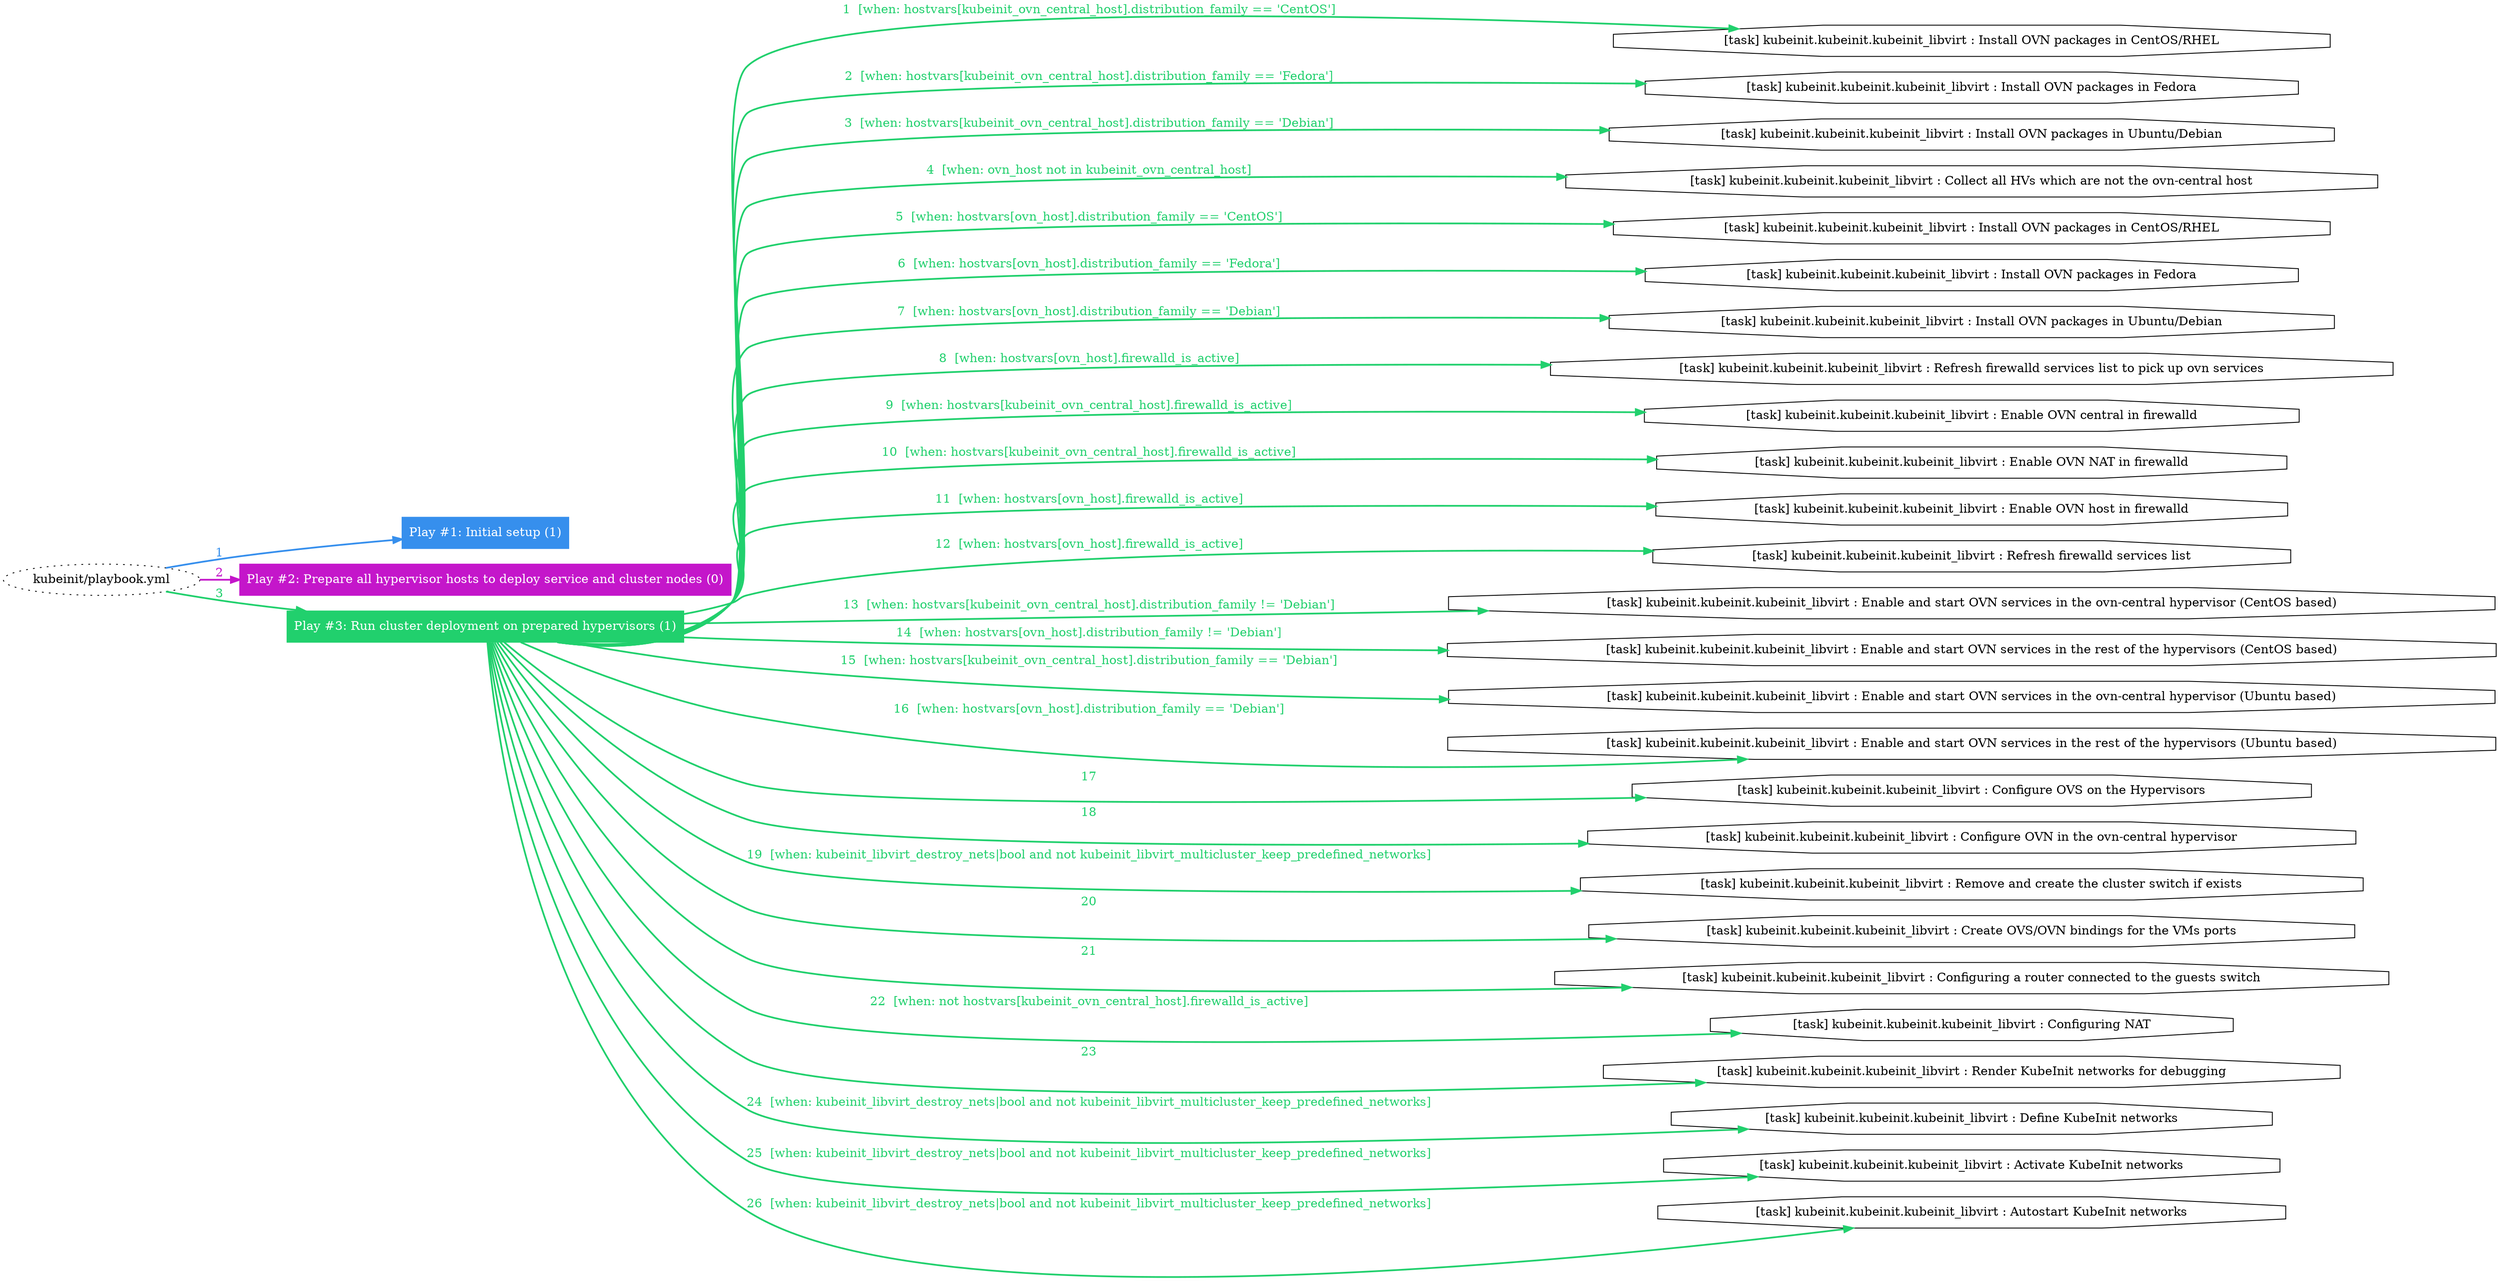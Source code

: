 digraph "kubeinit/playbook.yml "{
	graph [concentrate=true ordering=in rankdir=LR ratio=fill]
	edge [esep=5 sep=10]
	"kubeinit/playbook.yml" [id=root_node style=dotted]
	subgraph "Play #1: Initial setup (1) "{
		"Play #1: Initial setup (1)" [color="#368fed" fontcolor="#ffffff" id="play_1a6bf10a-ff3b-4b66-8a11-1e6eba53622e" shape=box style=filled tooltip=localhost]
		"kubeinit/playbook.yml" -> "Play #1: Initial setup (1)" [label=1 color="#368fed" fontcolor="#368fed" id="edge_d54a9a3d-9b91-459c-8bbf-ce726827312b" style=bold]
	}
	subgraph "Play #2: Prepare all hypervisor hosts to deploy service and cluster nodes (0) "{
		"Play #2: Prepare all hypervisor hosts to deploy service and cluster nodes (0)" [color="#c416ca" fontcolor="#ffffff" id="play_1a837fa4-d8df-49b1-92de-940eb948d122" shape=box style=filled tooltip=""]
		"kubeinit/playbook.yml" -> "Play #2: Prepare all hypervisor hosts to deploy service and cluster nodes (0)" [label=2 color="#c416ca" fontcolor="#c416ca" id="edge_00d7cd8d-7097-4dff-8bc0-1cc4f0a7345b" style=bold]
	}
	subgraph "Play #3: Run cluster deployment on prepared hypervisors (1) "{
		"Play #3: Run cluster deployment on prepared hypervisors (1)" [color="#21d06d" fontcolor="#ffffff" id="play_276a6c33-79ff-4a76-b0f1-bfdf0ac65a04" shape=box style=filled tooltip=localhost]
		"kubeinit/playbook.yml" -> "Play #3: Run cluster deployment on prepared hypervisors (1)" [label=3 color="#21d06d" fontcolor="#21d06d" id="edge_b8937531-bf5b-404e-8942-cccc7374291c" style=bold]
		"task_08a913cd-4fa9-4846-8ec2-7222b7b90869" [label="[task] kubeinit.kubeinit.kubeinit_libvirt : Install OVN packages in CentOS/RHEL" id="task_08a913cd-4fa9-4846-8ec2-7222b7b90869" shape=octagon tooltip="[task] kubeinit.kubeinit.kubeinit_libvirt : Install OVN packages in CentOS/RHEL"]
		"Play #3: Run cluster deployment on prepared hypervisors (1)" -> "task_08a913cd-4fa9-4846-8ec2-7222b7b90869" [label="1  [when: hostvars[kubeinit_ovn_central_host].distribution_family == 'CentOS']" color="#21d06d" fontcolor="#21d06d" id="edge_26f14288-b081-4885-87f6-cd49869883e7" style=bold]
		"task_a611f555-d59a-49e3-90e2-130f4f4050ad" [label="[task] kubeinit.kubeinit.kubeinit_libvirt : Install OVN packages in Fedora" id="task_a611f555-d59a-49e3-90e2-130f4f4050ad" shape=octagon tooltip="[task] kubeinit.kubeinit.kubeinit_libvirt : Install OVN packages in Fedora"]
		"Play #3: Run cluster deployment on prepared hypervisors (1)" -> "task_a611f555-d59a-49e3-90e2-130f4f4050ad" [label="2  [when: hostvars[kubeinit_ovn_central_host].distribution_family == 'Fedora']" color="#21d06d" fontcolor="#21d06d" id="edge_1ff9faaa-a167-4c21-84a1-1dc873bd9deb" style=bold]
		"task_6a9842e3-9006-4275-8a50-c0b688402bf0" [label="[task] kubeinit.kubeinit.kubeinit_libvirt : Install OVN packages in Ubuntu/Debian" id="task_6a9842e3-9006-4275-8a50-c0b688402bf0" shape=octagon tooltip="[task] kubeinit.kubeinit.kubeinit_libvirt : Install OVN packages in Ubuntu/Debian"]
		"Play #3: Run cluster deployment on prepared hypervisors (1)" -> "task_6a9842e3-9006-4275-8a50-c0b688402bf0" [label="3  [when: hostvars[kubeinit_ovn_central_host].distribution_family == 'Debian']" color="#21d06d" fontcolor="#21d06d" id="edge_23d23e84-c14f-4c91-b658-89ac1bbc0d73" style=bold]
		"task_31fd39e2-3c60-42ee-a717-1744caf72271" [label="[task] kubeinit.kubeinit.kubeinit_libvirt : Collect all HVs which are not the ovn-central host" id="task_31fd39e2-3c60-42ee-a717-1744caf72271" shape=octagon tooltip="[task] kubeinit.kubeinit.kubeinit_libvirt : Collect all HVs which are not the ovn-central host"]
		"Play #3: Run cluster deployment on prepared hypervisors (1)" -> "task_31fd39e2-3c60-42ee-a717-1744caf72271" [label="4  [when: ovn_host not in kubeinit_ovn_central_host]" color="#21d06d" fontcolor="#21d06d" id="edge_977ea850-eaf6-4bae-a606-7efc0a149adc" style=bold]
		"task_c1fa82f9-77f9-4b34-b6c6-7eeacebcc4a6" [label="[task] kubeinit.kubeinit.kubeinit_libvirt : Install OVN packages in CentOS/RHEL" id="task_c1fa82f9-77f9-4b34-b6c6-7eeacebcc4a6" shape=octagon tooltip="[task] kubeinit.kubeinit.kubeinit_libvirt : Install OVN packages in CentOS/RHEL"]
		"Play #3: Run cluster deployment on prepared hypervisors (1)" -> "task_c1fa82f9-77f9-4b34-b6c6-7eeacebcc4a6" [label="5  [when: hostvars[ovn_host].distribution_family == 'CentOS']" color="#21d06d" fontcolor="#21d06d" id="edge_43b64d1e-25cc-4e59-9175-15365b95b73c" style=bold]
		"task_b60c46cc-1c2a-4ee5-8d61-c46ae112cb31" [label="[task] kubeinit.kubeinit.kubeinit_libvirt : Install OVN packages in Fedora" id="task_b60c46cc-1c2a-4ee5-8d61-c46ae112cb31" shape=octagon tooltip="[task] kubeinit.kubeinit.kubeinit_libvirt : Install OVN packages in Fedora"]
		"Play #3: Run cluster deployment on prepared hypervisors (1)" -> "task_b60c46cc-1c2a-4ee5-8d61-c46ae112cb31" [label="6  [when: hostvars[ovn_host].distribution_family == 'Fedora']" color="#21d06d" fontcolor="#21d06d" id="edge_8bb01dd4-42fb-4f1a-b396-7e5c2b5b2a1c" style=bold]
		"task_a51c89f2-0072-4806-a2be-5d7eada5bfcb" [label="[task] kubeinit.kubeinit.kubeinit_libvirt : Install OVN packages in Ubuntu/Debian" id="task_a51c89f2-0072-4806-a2be-5d7eada5bfcb" shape=octagon tooltip="[task] kubeinit.kubeinit.kubeinit_libvirt : Install OVN packages in Ubuntu/Debian"]
		"Play #3: Run cluster deployment on prepared hypervisors (1)" -> "task_a51c89f2-0072-4806-a2be-5d7eada5bfcb" [label="7  [when: hostvars[ovn_host].distribution_family == 'Debian']" color="#21d06d" fontcolor="#21d06d" id="edge_cb7513fa-c65e-4bd5-b6eb-70ea70aae747" style=bold]
		"task_7e4580ee-557b-4086-a663-4a3566289931" [label="[task] kubeinit.kubeinit.kubeinit_libvirt : Refresh firewalld services list to pick up ovn services" id="task_7e4580ee-557b-4086-a663-4a3566289931" shape=octagon tooltip="[task] kubeinit.kubeinit.kubeinit_libvirt : Refresh firewalld services list to pick up ovn services"]
		"Play #3: Run cluster deployment on prepared hypervisors (1)" -> "task_7e4580ee-557b-4086-a663-4a3566289931" [label="8  [when: hostvars[ovn_host].firewalld_is_active]" color="#21d06d" fontcolor="#21d06d" id="edge_8e95cd42-0d7f-46d2-86cc-42761915cc49" style=bold]
		"task_0360bd80-1a04-4bac-8fb2-7db824d8197a" [label="[task] kubeinit.kubeinit.kubeinit_libvirt : Enable OVN central in firewalld" id="task_0360bd80-1a04-4bac-8fb2-7db824d8197a" shape=octagon tooltip="[task] kubeinit.kubeinit.kubeinit_libvirt : Enable OVN central in firewalld"]
		"Play #3: Run cluster deployment on prepared hypervisors (1)" -> "task_0360bd80-1a04-4bac-8fb2-7db824d8197a" [label="9  [when: hostvars[kubeinit_ovn_central_host].firewalld_is_active]" color="#21d06d" fontcolor="#21d06d" id="edge_f67d865f-9ac9-4f66-9360-35ea36fb3b07" style=bold]
		"task_3200342b-b4cc-45cd-b13f-66d25249db46" [label="[task] kubeinit.kubeinit.kubeinit_libvirt : Enable OVN NAT in firewalld" id="task_3200342b-b4cc-45cd-b13f-66d25249db46" shape=octagon tooltip="[task] kubeinit.kubeinit.kubeinit_libvirt : Enable OVN NAT in firewalld"]
		"Play #3: Run cluster deployment on prepared hypervisors (1)" -> "task_3200342b-b4cc-45cd-b13f-66d25249db46" [label="10  [when: hostvars[kubeinit_ovn_central_host].firewalld_is_active]" color="#21d06d" fontcolor="#21d06d" id="edge_89956968-7dcc-4de6-9b40-21b34ffc6928" style=bold]
		"task_7e203405-925b-43fe-95ff-5013aaa657f7" [label="[task] kubeinit.kubeinit.kubeinit_libvirt : Enable OVN host in firewalld" id="task_7e203405-925b-43fe-95ff-5013aaa657f7" shape=octagon tooltip="[task] kubeinit.kubeinit.kubeinit_libvirt : Enable OVN host in firewalld"]
		"Play #3: Run cluster deployment on prepared hypervisors (1)" -> "task_7e203405-925b-43fe-95ff-5013aaa657f7" [label="11  [when: hostvars[ovn_host].firewalld_is_active]" color="#21d06d" fontcolor="#21d06d" id="edge_6ab609d4-7ab7-49f5-86d8-d486f29ceed1" style=bold]
		"task_3f439efc-a0ae-4e40-9fd6-35b2d7bca108" [label="[task] kubeinit.kubeinit.kubeinit_libvirt : Refresh firewalld services list" id="task_3f439efc-a0ae-4e40-9fd6-35b2d7bca108" shape=octagon tooltip="[task] kubeinit.kubeinit.kubeinit_libvirt : Refresh firewalld services list"]
		"Play #3: Run cluster deployment on prepared hypervisors (1)" -> "task_3f439efc-a0ae-4e40-9fd6-35b2d7bca108" [label="12  [when: hostvars[ovn_host].firewalld_is_active]" color="#21d06d" fontcolor="#21d06d" id="edge_2dbd49a5-9629-44a7-9bb1-6f117f320b23" style=bold]
		"task_69e58c26-c9d5-4104-9a57-50538916ebff" [label="[task] kubeinit.kubeinit.kubeinit_libvirt : Enable and start OVN services in the ovn-central hypervisor (CentOS based)" id="task_69e58c26-c9d5-4104-9a57-50538916ebff" shape=octagon tooltip="[task] kubeinit.kubeinit.kubeinit_libvirt : Enable and start OVN services in the ovn-central hypervisor (CentOS based)"]
		"Play #3: Run cluster deployment on prepared hypervisors (1)" -> "task_69e58c26-c9d5-4104-9a57-50538916ebff" [label="13  [when: hostvars[kubeinit_ovn_central_host].distribution_family != 'Debian']" color="#21d06d" fontcolor="#21d06d" id="edge_385be144-76ea-470e-8c3b-e1ee6547f354" style=bold]
		"task_18f79ad1-209b-46ca-b743-cf69df7f8f93" [label="[task] kubeinit.kubeinit.kubeinit_libvirt : Enable and start OVN services in the rest of the hypervisors (CentOS based)" id="task_18f79ad1-209b-46ca-b743-cf69df7f8f93" shape=octagon tooltip="[task] kubeinit.kubeinit.kubeinit_libvirt : Enable and start OVN services in the rest of the hypervisors (CentOS based)"]
		"Play #3: Run cluster deployment on prepared hypervisors (1)" -> "task_18f79ad1-209b-46ca-b743-cf69df7f8f93" [label="14  [when: hostvars[ovn_host].distribution_family != 'Debian']" color="#21d06d" fontcolor="#21d06d" id="edge_f1c6098f-9ba4-4875-83e5-cb30835dce0b" style=bold]
		"task_6128bf5c-67d6-48ed-93b4-6c0403f01c51" [label="[task] kubeinit.kubeinit.kubeinit_libvirt : Enable and start OVN services in the ovn-central hypervisor (Ubuntu based)" id="task_6128bf5c-67d6-48ed-93b4-6c0403f01c51" shape=octagon tooltip="[task] kubeinit.kubeinit.kubeinit_libvirt : Enable and start OVN services in the ovn-central hypervisor (Ubuntu based)"]
		"Play #3: Run cluster deployment on prepared hypervisors (1)" -> "task_6128bf5c-67d6-48ed-93b4-6c0403f01c51" [label="15  [when: hostvars[kubeinit_ovn_central_host].distribution_family == 'Debian']" color="#21d06d" fontcolor="#21d06d" id="edge_67930ca9-0ab5-4d11-ad42-491a41f790f5" style=bold]
		"task_2755a502-a711-4713-bf7a-3f45fe01c068" [label="[task] kubeinit.kubeinit.kubeinit_libvirt : Enable and start OVN services in the rest of the hypervisors (Ubuntu based)" id="task_2755a502-a711-4713-bf7a-3f45fe01c068" shape=octagon tooltip="[task] kubeinit.kubeinit.kubeinit_libvirt : Enable and start OVN services in the rest of the hypervisors (Ubuntu based)"]
		"Play #3: Run cluster deployment on prepared hypervisors (1)" -> "task_2755a502-a711-4713-bf7a-3f45fe01c068" [label="16  [when: hostvars[ovn_host].distribution_family == 'Debian']" color="#21d06d" fontcolor="#21d06d" id="edge_d08ddfe4-5af2-4bf2-ad76-b1ad40c5454c" style=bold]
		"task_dc87ebd0-f9e6-44c5-aab8-2d0c4bba0c41" [label="[task] kubeinit.kubeinit.kubeinit_libvirt : Configure OVS on the Hypervisors" id="task_dc87ebd0-f9e6-44c5-aab8-2d0c4bba0c41" shape=octagon tooltip="[task] kubeinit.kubeinit.kubeinit_libvirt : Configure OVS on the Hypervisors"]
		"Play #3: Run cluster deployment on prepared hypervisors (1)" -> "task_dc87ebd0-f9e6-44c5-aab8-2d0c4bba0c41" [label=17 color="#21d06d" fontcolor="#21d06d" id="edge_5f752b39-4506-443d-b661-45bc9e7dec49" style=bold]
		"task_1f997335-83c3-4237-b41a-bac1ddb2f6fc" [label="[task] kubeinit.kubeinit.kubeinit_libvirt : Configure OVN in the ovn-central hypervisor" id="task_1f997335-83c3-4237-b41a-bac1ddb2f6fc" shape=octagon tooltip="[task] kubeinit.kubeinit.kubeinit_libvirt : Configure OVN in the ovn-central hypervisor"]
		"Play #3: Run cluster deployment on prepared hypervisors (1)" -> "task_1f997335-83c3-4237-b41a-bac1ddb2f6fc" [label=18 color="#21d06d" fontcolor="#21d06d" id="edge_ca2e4eb1-7005-4c6a-a896-f140419cc3a8" style=bold]
		"task_e6b7572a-4817-4b89-8b48-dcd1002ffcd3" [label="[task] kubeinit.kubeinit.kubeinit_libvirt : Remove and create the cluster switch if exists" id="task_e6b7572a-4817-4b89-8b48-dcd1002ffcd3" shape=octagon tooltip="[task] kubeinit.kubeinit.kubeinit_libvirt : Remove and create the cluster switch if exists"]
		"Play #3: Run cluster deployment on prepared hypervisors (1)" -> "task_e6b7572a-4817-4b89-8b48-dcd1002ffcd3" [label="19  [when: kubeinit_libvirt_destroy_nets|bool and not kubeinit_libvirt_multicluster_keep_predefined_networks]" color="#21d06d" fontcolor="#21d06d" id="edge_e9690c1d-cbde-41be-8cbc-5aed3f17e911" style=bold]
		"task_f98b9c58-ca16-4939-b708-369600743b7b" [label="[task] kubeinit.kubeinit.kubeinit_libvirt : Create OVS/OVN bindings for the VMs ports" id="task_f98b9c58-ca16-4939-b708-369600743b7b" shape=octagon tooltip="[task] kubeinit.kubeinit.kubeinit_libvirt : Create OVS/OVN bindings for the VMs ports"]
		"Play #3: Run cluster deployment on prepared hypervisors (1)" -> "task_f98b9c58-ca16-4939-b708-369600743b7b" [label=20 color="#21d06d" fontcolor="#21d06d" id="edge_b05b9e2b-77e7-4a62-9569-f32d25bc060b" style=bold]
		"task_758ffec5-21d9-41ff-86eb-14370dddcdae" [label="[task] kubeinit.kubeinit.kubeinit_libvirt : Configuring a router connected to the guests switch" id="task_758ffec5-21d9-41ff-86eb-14370dddcdae" shape=octagon tooltip="[task] kubeinit.kubeinit.kubeinit_libvirt : Configuring a router connected to the guests switch"]
		"Play #3: Run cluster deployment on prepared hypervisors (1)" -> "task_758ffec5-21d9-41ff-86eb-14370dddcdae" [label=21 color="#21d06d" fontcolor="#21d06d" id="edge_dbff9e32-0f9b-4ecd-987f-f2acc1a9713e" style=bold]
		"task_f7394811-f2f2-4b7a-b1a9-b087fc12affc" [label="[task] kubeinit.kubeinit.kubeinit_libvirt : Configuring NAT" id="task_f7394811-f2f2-4b7a-b1a9-b087fc12affc" shape=octagon tooltip="[task] kubeinit.kubeinit.kubeinit_libvirt : Configuring NAT"]
		"Play #3: Run cluster deployment on prepared hypervisors (1)" -> "task_f7394811-f2f2-4b7a-b1a9-b087fc12affc" [label="22  [when: not hostvars[kubeinit_ovn_central_host].firewalld_is_active]" color="#21d06d" fontcolor="#21d06d" id="edge_d2f2c511-c808-4c5b-b443-a84c1cc46356" style=bold]
		"task_f7845560-df3b-4b9d-adbc-49703d4a7b67" [label="[task] kubeinit.kubeinit.kubeinit_libvirt : Render KubeInit networks for debugging" id="task_f7845560-df3b-4b9d-adbc-49703d4a7b67" shape=octagon tooltip="[task] kubeinit.kubeinit.kubeinit_libvirt : Render KubeInit networks for debugging"]
		"Play #3: Run cluster deployment on prepared hypervisors (1)" -> "task_f7845560-df3b-4b9d-adbc-49703d4a7b67" [label=23 color="#21d06d" fontcolor="#21d06d" id="edge_28165b69-a0f6-4465-8717-00f1b7ff4528" style=bold]
		"task_b0358075-f699-4dd3-9a1a-dadba0195b61" [label="[task] kubeinit.kubeinit.kubeinit_libvirt : Define KubeInit networks" id="task_b0358075-f699-4dd3-9a1a-dadba0195b61" shape=octagon tooltip="[task] kubeinit.kubeinit.kubeinit_libvirt : Define KubeInit networks"]
		"Play #3: Run cluster deployment on prepared hypervisors (1)" -> "task_b0358075-f699-4dd3-9a1a-dadba0195b61" [label="24  [when: kubeinit_libvirt_destroy_nets|bool and not kubeinit_libvirt_multicluster_keep_predefined_networks]" color="#21d06d" fontcolor="#21d06d" id="edge_3101ed12-3c01-4882-8f65-a23b5ff17414" style=bold]
		"task_4624c818-1654-4e26-aa0c-201cea683c1c" [label="[task] kubeinit.kubeinit.kubeinit_libvirt : Activate KubeInit networks" id="task_4624c818-1654-4e26-aa0c-201cea683c1c" shape=octagon tooltip="[task] kubeinit.kubeinit.kubeinit_libvirt : Activate KubeInit networks"]
		"Play #3: Run cluster deployment on prepared hypervisors (1)" -> "task_4624c818-1654-4e26-aa0c-201cea683c1c" [label="25  [when: kubeinit_libvirt_destroy_nets|bool and not kubeinit_libvirt_multicluster_keep_predefined_networks]" color="#21d06d" fontcolor="#21d06d" id="edge_9fee7509-e247-4ed4-afbe-03079bdbc29a" style=bold]
		"task_f30712ed-d338-470c-bd02-5bee9ec5b768" [label="[task] kubeinit.kubeinit.kubeinit_libvirt : Autostart KubeInit networks" id="task_f30712ed-d338-470c-bd02-5bee9ec5b768" shape=octagon tooltip="[task] kubeinit.kubeinit.kubeinit_libvirt : Autostart KubeInit networks"]
		"Play #3: Run cluster deployment on prepared hypervisors (1)" -> "task_f30712ed-d338-470c-bd02-5bee9ec5b768" [label="26  [when: kubeinit_libvirt_destroy_nets|bool and not kubeinit_libvirt_multicluster_keep_predefined_networks]" color="#21d06d" fontcolor="#21d06d" id="edge_588293c9-5c2b-460b-a5b6-29ed09697eef" style=bold]
	}
}
